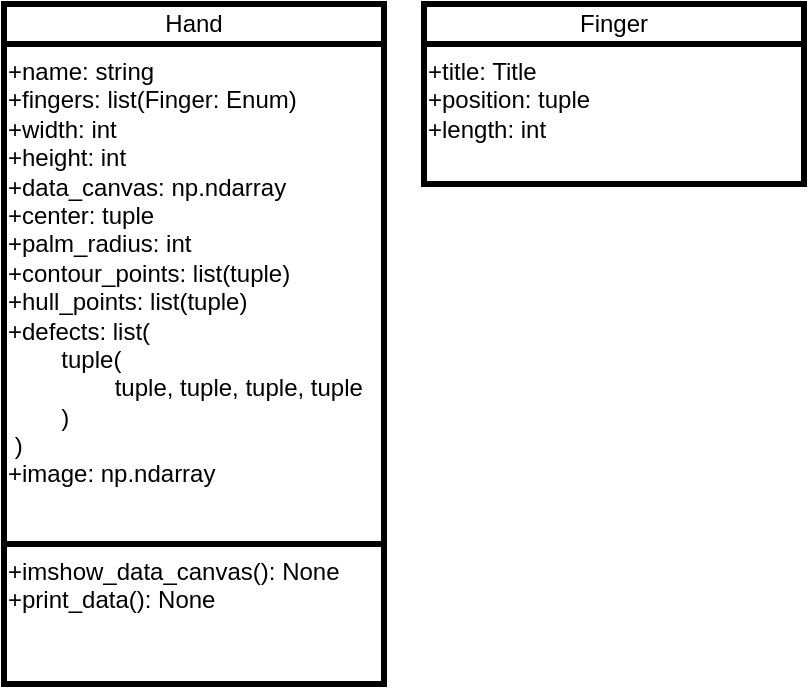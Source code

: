 <mxfile version="16.1.2" type="device"><diagram id="tB5pQRQ_LYCjOJRIWPHA" name="Page-1"><mxGraphModel dx="846" dy="503" grid="1" gridSize="10" guides="1" tooltips="1" connect="1" arrows="1" fold="1" page="1" pageScale="1" pageWidth="1600" pageHeight="900" math="0" shadow="0"><root><mxCell id="0"/><mxCell id="1" parent="0"/><mxCell id="yTB9hRO06MHYXT1NWheE-5" value="" style="group;verticalAlign=middle;strokeWidth=3;" vertex="1" connectable="0" parent="1"><mxGeometry x="680" y="280" width="190" height="340" as="geometry"/></mxCell><mxCell id="yTB9hRO06MHYXT1NWheE-6" value="" style="rounded=0;whiteSpace=wrap;html=1;verticalAlign=top;strokeWidth=3;" vertex="1" parent="yTB9hRO06MHYXT1NWheE-5"><mxGeometry width="190" height="340" as="geometry"/></mxCell><mxCell id="yTB9hRO06MHYXT1NWheE-7" value="+name: string&lt;br&gt;+fingers: list(Finger: Enum)&lt;br&gt;+width: int&lt;br&gt;+height: int&lt;br&gt;+data_canvas: np.ndarray&lt;br&gt;+center: tuple&lt;br&gt;+palm_radius: int&lt;br&gt;+contour_points: list(tuple)&lt;br&gt;+hull_points: list(tuple)&lt;br&gt;+defects: list(&lt;br&gt;&lt;span style=&quot;white-space: pre&quot;&gt;&#9;&lt;/span&gt;tuple(&lt;br&gt;&lt;span style=&quot;white-space: pre&quot;&gt;&#9;&lt;/span&gt;&lt;span style=&quot;white-space: pre&quot;&gt;&#9;&lt;/span&gt;tuple, tuple, tuple, tuple&lt;br&gt;&lt;span style=&quot;white-space: pre&quot;&gt;&#9;&lt;/span&gt;)&lt;br&gt;&amp;nbsp;)&lt;br&gt;+image: np.ndarray" style="rounded=0;whiteSpace=wrap;html=1;align=left;verticalAlign=top;strokeWidth=3;" vertex="1" parent="yTB9hRO06MHYXT1NWheE-5"><mxGeometry y="20" width="190" height="250" as="geometry"/></mxCell><mxCell id="yTB9hRO06MHYXT1NWheE-9" value="Hand" style="rounded=0;whiteSpace=wrap;html=1;verticalAlign=middle;strokeWidth=3;" vertex="1" parent="yTB9hRO06MHYXT1NWheE-5"><mxGeometry width="190" height="20" as="geometry"/></mxCell><mxCell id="yTB9hRO06MHYXT1NWheE-10" value="+imshow_data_canvas(): None&lt;br&gt;+print_data(): None" style="rounded=0;whiteSpace=wrap;html=1;align=left;verticalAlign=top;strokeWidth=3;" vertex="1" parent="1"><mxGeometry x="680" y="550" width="190" height="70" as="geometry"/></mxCell><mxCell id="yTB9hRO06MHYXT1NWheE-11" value="" style="group;verticalAlign=middle;strokeWidth=3;" vertex="1" connectable="0" parent="1"><mxGeometry x="890" y="300" width="190" height="70" as="geometry"/></mxCell><mxCell id="yTB9hRO06MHYXT1NWheE-12" value="" style="rounded=0;whiteSpace=wrap;html=1;verticalAlign=top;strokeWidth=3;" vertex="1" parent="yTB9hRO06MHYXT1NWheE-11"><mxGeometry width="190" height="70" as="geometry"/></mxCell><mxCell id="yTB9hRO06MHYXT1NWheE-13" value="+title: Title&lt;br&gt;+position: tuple&lt;br&gt;+length: int" style="rounded=0;whiteSpace=wrap;html=1;align=left;verticalAlign=top;strokeWidth=3;" vertex="1" parent="yTB9hRO06MHYXT1NWheE-11"><mxGeometry width="190" height="70" as="geometry"/></mxCell><mxCell id="yTB9hRO06MHYXT1NWheE-14" value="Finger" style="rounded=0;whiteSpace=wrap;html=1;verticalAlign=middle;strokeWidth=3;" vertex="1" parent="1"><mxGeometry x="890" y="280" width="190" height="20" as="geometry"/></mxCell></root></mxGraphModel></diagram></mxfile>